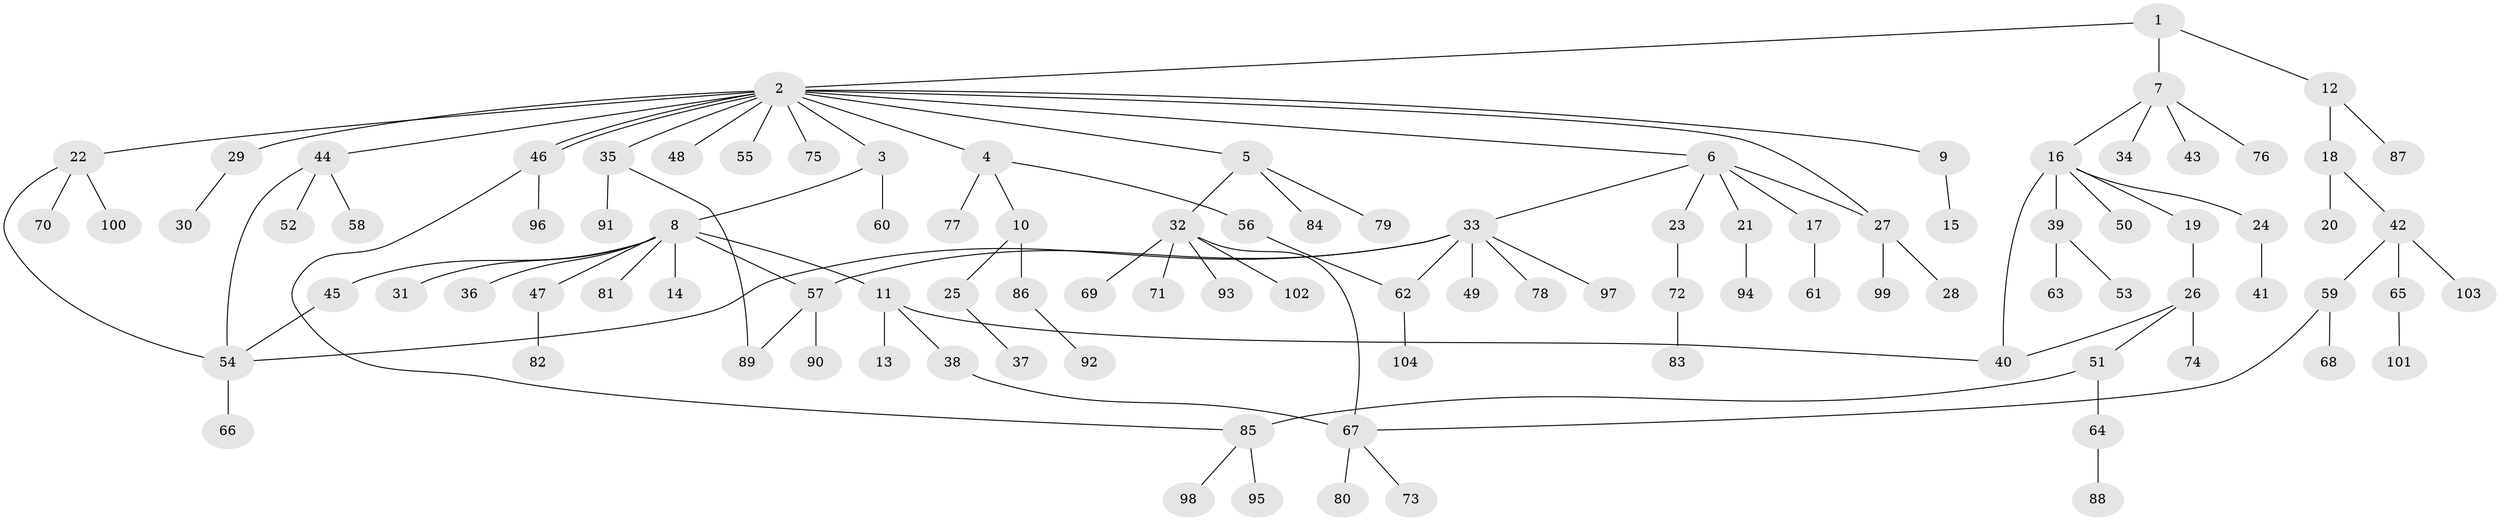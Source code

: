// coarse degree distribution, {6: 0.013888888888888888, 22: 0.013888888888888888, 4: 0.08333333333333333, 3: 0.125, 10: 0.013888888888888888, 2: 0.1527777777777778, 1: 0.5555555555555556, 7: 0.013888888888888888, 5: 0.027777777777777776}
// Generated by graph-tools (version 1.1) at 2025/18/03/04/25 18:18:24]
// undirected, 104 vertices, 116 edges
graph export_dot {
graph [start="1"]
  node [color=gray90,style=filled];
  1;
  2;
  3;
  4;
  5;
  6;
  7;
  8;
  9;
  10;
  11;
  12;
  13;
  14;
  15;
  16;
  17;
  18;
  19;
  20;
  21;
  22;
  23;
  24;
  25;
  26;
  27;
  28;
  29;
  30;
  31;
  32;
  33;
  34;
  35;
  36;
  37;
  38;
  39;
  40;
  41;
  42;
  43;
  44;
  45;
  46;
  47;
  48;
  49;
  50;
  51;
  52;
  53;
  54;
  55;
  56;
  57;
  58;
  59;
  60;
  61;
  62;
  63;
  64;
  65;
  66;
  67;
  68;
  69;
  70;
  71;
  72;
  73;
  74;
  75;
  76;
  77;
  78;
  79;
  80;
  81;
  82;
  83;
  84;
  85;
  86;
  87;
  88;
  89;
  90;
  91;
  92;
  93;
  94;
  95;
  96;
  97;
  98;
  99;
  100;
  101;
  102;
  103;
  104;
  1 -- 2;
  1 -- 7;
  1 -- 12;
  2 -- 3;
  2 -- 4;
  2 -- 5;
  2 -- 6;
  2 -- 9;
  2 -- 22;
  2 -- 27;
  2 -- 29;
  2 -- 35;
  2 -- 44;
  2 -- 46;
  2 -- 46;
  2 -- 48;
  2 -- 55;
  2 -- 75;
  3 -- 8;
  3 -- 60;
  4 -- 10;
  4 -- 56;
  4 -- 77;
  5 -- 32;
  5 -- 79;
  5 -- 84;
  6 -- 17;
  6 -- 21;
  6 -- 23;
  6 -- 27;
  6 -- 33;
  7 -- 16;
  7 -- 34;
  7 -- 43;
  7 -- 76;
  8 -- 11;
  8 -- 14;
  8 -- 31;
  8 -- 36;
  8 -- 45;
  8 -- 47;
  8 -- 57;
  8 -- 81;
  9 -- 15;
  10 -- 25;
  10 -- 86;
  11 -- 13;
  11 -- 38;
  11 -- 40;
  12 -- 18;
  12 -- 87;
  16 -- 19;
  16 -- 24;
  16 -- 39;
  16 -- 40;
  16 -- 50;
  17 -- 61;
  18 -- 20;
  18 -- 42;
  19 -- 26;
  21 -- 94;
  22 -- 54;
  22 -- 70;
  22 -- 100;
  23 -- 72;
  24 -- 41;
  25 -- 37;
  26 -- 40;
  26 -- 51;
  26 -- 74;
  27 -- 28;
  27 -- 99;
  29 -- 30;
  32 -- 67;
  32 -- 69;
  32 -- 71;
  32 -- 93;
  32 -- 102;
  33 -- 49;
  33 -- 54;
  33 -- 57;
  33 -- 62;
  33 -- 78;
  33 -- 97;
  35 -- 89;
  35 -- 91;
  38 -- 67;
  39 -- 53;
  39 -- 63;
  42 -- 59;
  42 -- 65;
  42 -- 103;
  44 -- 52;
  44 -- 54;
  44 -- 58;
  45 -- 54;
  46 -- 85;
  46 -- 96;
  47 -- 82;
  51 -- 64;
  51 -- 85;
  54 -- 66;
  56 -- 62;
  57 -- 89;
  57 -- 90;
  59 -- 67;
  59 -- 68;
  62 -- 104;
  64 -- 88;
  65 -- 101;
  67 -- 73;
  67 -- 80;
  72 -- 83;
  85 -- 95;
  85 -- 98;
  86 -- 92;
}
